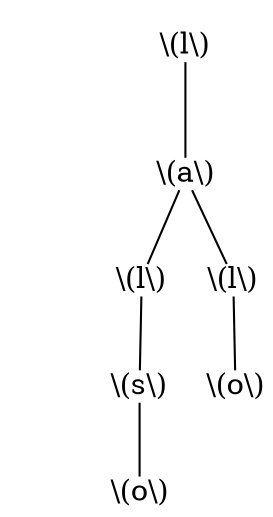 digraph {
	size="4,4"

	10 [label="" shape=none]

	0 [label="\\(l\\)" shape=plain]
	1 [label="\\(a\\)" shape=plain]
	2 [label="\\(l\\)" shape=plain]
	3 [label="\\(s\\)" shape=plain]
	4 [label="\\(l\\)" shape=plain]
	5 [label="\\(o\\)" shape=plain]
	6 [label="\\(o\\)" shape=plain]

	0 -> 1 [arrowhead=none]

	1 -> 2 [arrowhead=none]
	2 -> 3 [arrowhead=none]
	1 -> 4 [arrowhead=none]
	4 -> 5 [arrowhead=none]

	3 -> 6 [arrowhead=none]
}
